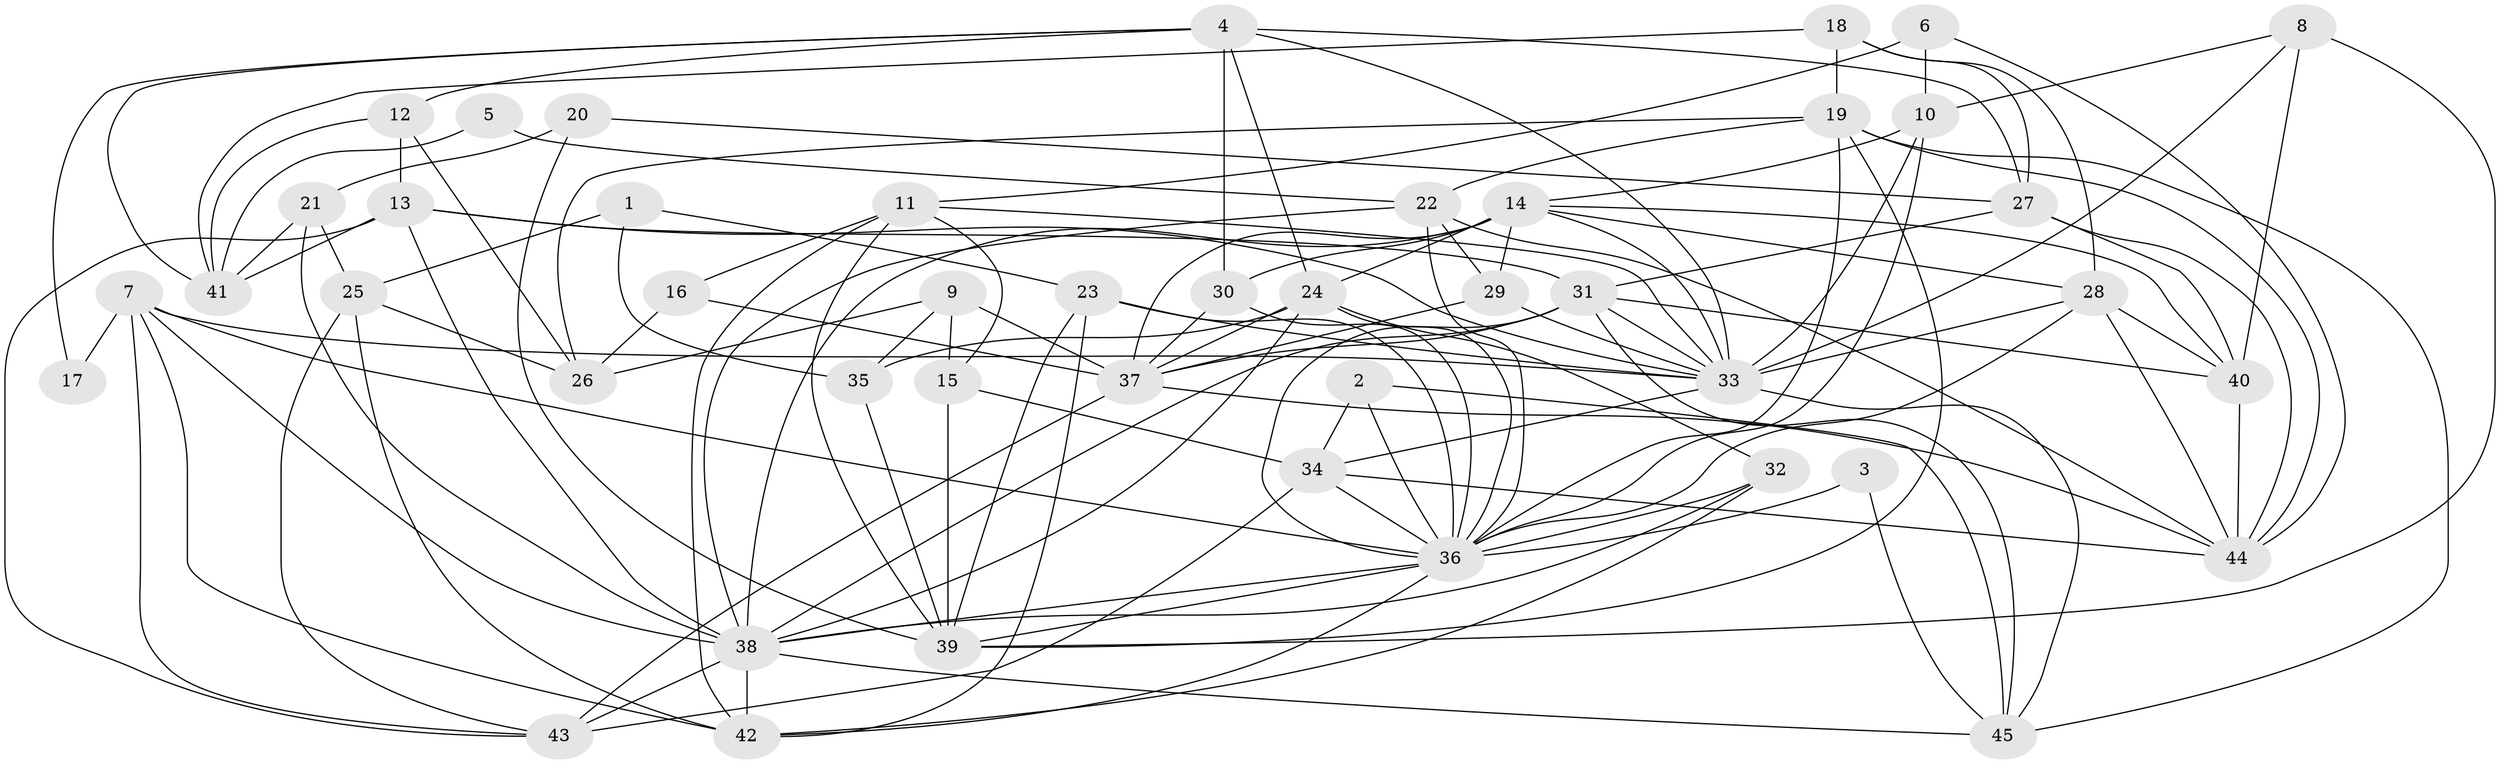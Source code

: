 // original degree distribution, {3: 0.26666666666666666, 6: 0.1, 4: 0.2777777777777778, 5: 0.18888888888888888, 2: 0.13333333333333333, 11: 0.011111111111111112, 7: 0.022222222222222223}
// Generated by graph-tools (version 1.1) at 2025/50/03/09/25 03:50:12]
// undirected, 45 vertices, 129 edges
graph export_dot {
graph [start="1"]
  node [color=gray90,style=filled];
  1;
  2;
  3;
  4;
  5;
  6;
  7;
  8;
  9;
  10;
  11;
  12;
  13;
  14;
  15;
  16;
  17;
  18;
  19;
  20;
  21;
  22;
  23;
  24;
  25;
  26;
  27;
  28;
  29;
  30;
  31;
  32;
  33;
  34;
  35;
  36;
  37;
  38;
  39;
  40;
  41;
  42;
  43;
  44;
  45;
  1 -- 23 [weight=1.0];
  1 -- 25 [weight=1.0];
  1 -- 35 [weight=1.0];
  2 -- 34 [weight=1.0];
  2 -- 36 [weight=1.0];
  2 -- 45 [weight=1.0];
  3 -- 36 [weight=1.0];
  3 -- 45 [weight=1.0];
  4 -- 12 [weight=1.0];
  4 -- 17 [weight=1.0];
  4 -- 24 [weight=1.0];
  4 -- 27 [weight=1.0];
  4 -- 30 [weight=1.0];
  4 -- 33 [weight=1.0];
  4 -- 41 [weight=1.0];
  5 -- 22 [weight=1.0];
  5 -- 41 [weight=1.0];
  6 -- 10 [weight=1.0];
  6 -- 11 [weight=1.0];
  6 -- 44 [weight=1.0];
  7 -- 17 [weight=1.0];
  7 -- 33 [weight=1.0];
  7 -- 36 [weight=1.0];
  7 -- 38 [weight=1.0];
  7 -- 42 [weight=1.0];
  7 -- 43 [weight=1.0];
  8 -- 10 [weight=1.0];
  8 -- 33 [weight=1.0];
  8 -- 39 [weight=1.0];
  8 -- 40 [weight=1.0];
  9 -- 15 [weight=1.0];
  9 -- 26 [weight=1.0];
  9 -- 35 [weight=1.0];
  9 -- 37 [weight=1.0];
  10 -- 14 [weight=1.0];
  10 -- 33 [weight=1.0];
  10 -- 36 [weight=1.0];
  11 -- 15 [weight=1.0];
  11 -- 16 [weight=1.0];
  11 -- 33 [weight=1.0];
  11 -- 39 [weight=1.0];
  11 -- 42 [weight=1.0];
  12 -- 13 [weight=1.0];
  12 -- 26 [weight=1.0];
  12 -- 41 [weight=1.0];
  13 -- 31 [weight=1.0];
  13 -- 33 [weight=1.0];
  13 -- 38 [weight=1.0];
  13 -- 41 [weight=1.0];
  13 -- 43 [weight=1.0];
  14 -- 24 [weight=1.0];
  14 -- 28 [weight=1.0];
  14 -- 29 [weight=1.0];
  14 -- 30 [weight=1.0];
  14 -- 33 [weight=1.0];
  14 -- 37 [weight=1.0];
  14 -- 38 [weight=1.0];
  14 -- 40 [weight=1.0];
  15 -- 34 [weight=1.0];
  15 -- 39 [weight=1.0];
  16 -- 26 [weight=1.0];
  16 -- 37 [weight=1.0];
  18 -- 19 [weight=1.0];
  18 -- 27 [weight=1.0];
  18 -- 28 [weight=1.0];
  18 -- 41 [weight=1.0];
  19 -- 22 [weight=1.0];
  19 -- 26 [weight=1.0];
  19 -- 36 [weight=1.0];
  19 -- 39 [weight=1.0];
  19 -- 44 [weight=1.0];
  19 -- 45 [weight=1.0];
  20 -- 21 [weight=1.0];
  20 -- 27 [weight=1.0];
  20 -- 39 [weight=1.0];
  21 -- 25 [weight=1.0];
  21 -- 38 [weight=1.0];
  21 -- 41 [weight=1.0];
  22 -- 29 [weight=1.0];
  22 -- 36 [weight=1.0];
  22 -- 38 [weight=1.0];
  22 -- 44 [weight=1.0];
  23 -- 33 [weight=1.0];
  23 -- 36 [weight=1.0];
  23 -- 39 [weight=1.0];
  23 -- 42 [weight=1.0];
  24 -- 32 [weight=1.0];
  24 -- 35 [weight=1.0];
  24 -- 36 [weight=1.0];
  24 -- 37 [weight=1.0];
  24 -- 38 [weight=1.0];
  25 -- 26 [weight=1.0];
  25 -- 42 [weight=1.0];
  25 -- 43 [weight=1.0];
  27 -- 31 [weight=1.0];
  27 -- 40 [weight=1.0];
  27 -- 44 [weight=1.0];
  28 -- 33 [weight=1.0];
  28 -- 36 [weight=1.0];
  28 -- 40 [weight=1.0];
  28 -- 44 [weight=1.0];
  29 -- 33 [weight=1.0];
  29 -- 37 [weight=1.0];
  30 -- 36 [weight=1.0];
  30 -- 37 [weight=1.0];
  31 -- 33 [weight=1.0];
  31 -- 36 [weight=1.0];
  31 -- 37 [weight=1.0];
  31 -- 38 [weight=1.0];
  31 -- 40 [weight=1.0];
  31 -- 45 [weight=1.0];
  32 -- 36 [weight=1.0];
  32 -- 38 [weight=1.0];
  32 -- 42 [weight=1.0];
  33 -- 34 [weight=1.0];
  33 -- 45 [weight=1.0];
  34 -- 36 [weight=1.0];
  34 -- 43 [weight=1.0];
  34 -- 44 [weight=1.0];
  35 -- 39 [weight=1.0];
  36 -- 38 [weight=1.0];
  36 -- 39 [weight=1.0];
  36 -- 42 [weight=1.0];
  37 -- 43 [weight=2.0];
  37 -- 44 [weight=1.0];
  38 -- 42 [weight=1.0];
  38 -- 43 [weight=1.0];
  38 -- 45 [weight=1.0];
  40 -- 44 [weight=1.0];
}
